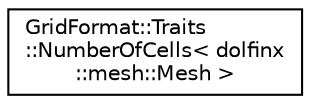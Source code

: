 digraph "Graphical Class Hierarchy"
{
 // LATEX_PDF_SIZE
  edge [fontname="Helvetica",fontsize="10",labelfontname="Helvetica",labelfontsize="10"];
  node [fontname="Helvetica",fontsize="10",shape=record];
  rankdir="LR";
  Node0 [label="GridFormat::Traits\l::NumberOfCells\< dolfinx\l::mesh::Mesh \>",height=0.2,width=0.4,color="black", fillcolor="white", style="filled",URL="$structGridFormat_1_1Traits_1_1NumberOfCells_3_01dolfinx_1_1mesh_1_1Mesh_01_4.html",tooltip=" "];
}
